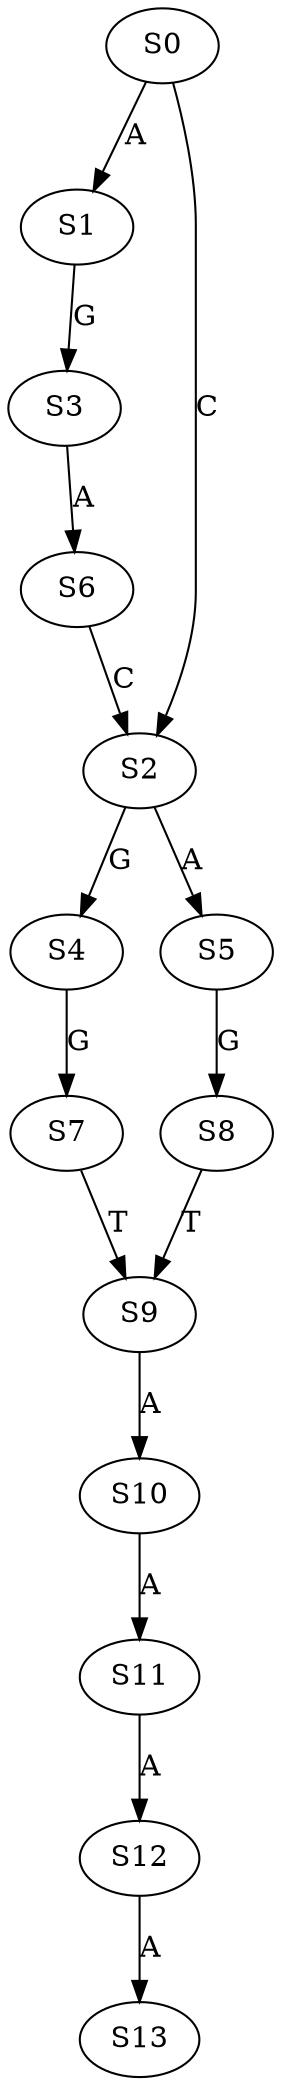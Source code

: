 strict digraph  {
	S0 -> S1 [ label = A ];
	S0 -> S2 [ label = C ];
	S1 -> S3 [ label = G ];
	S2 -> S4 [ label = G ];
	S2 -> S5 [ label = A ];
	S3 -> S6 [ label = A ];
	S4 -> S7 [ label = G ];
	S5 -> S8 [ label = G ];
	S6 -> S2 [ label = C ];
	S7 -> S9 [ label = T ];
	S8 -> S9 [ label = T ];
	S9 -> S10 [ label = A ];
	S10 -> S11 [ label = A ];
	S11 -> S12 [ label = A ];
	S12 -> S13 [ label = A ];
}
